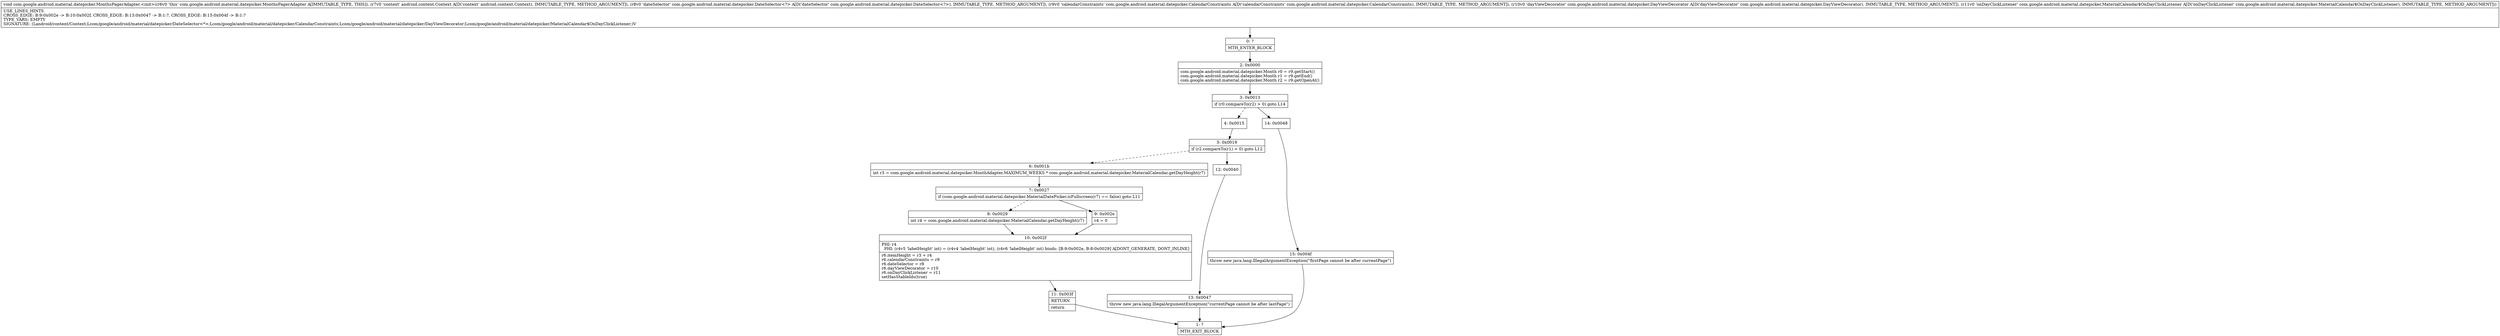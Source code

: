 digraph "CFG forcom.google.android.material.datepicker.MonthsPagerAdapter.\<init\>(Landroid\/content\/Context;Lcom\/google\/android\/material\/datepicker\/DateSelector;Lcom\/google\/android\/material\/datepicker\/CalendarConstraints;Lcom\/google\/android\/material\/datepicker\/DayViewDecorator;Lcom\/google\/android\/material\/datepicker\/MaterialCalendar$OnDayClickListener;)V" {
Node_0 [shape=record,label="{0\:\ ?|MTH_ENTER_BLOCK\l}"];
Node_2 [shape=record,label="{2\:\ 0x0000|com.google.android.material.datepicker.Month r0 = r9.getStart()\lcom.google.android.material.datepicker.Month r1 = r9.getEnd()\lcom.google.android.material.datepicker.Month r2 = r9.getOpenAt()\l}"];
Node_3 [shape=record,label="{3\:\ 0x0013|if (r0.compareTo(r2) \> 0) goto L14\l}"];
Node_4 [shape=record,label="{4\:\ 0x0015}"];
Node_5 [shape=record,label="{5\:\ 0x0019|if (r2.compareTo(r1) \> 0) goto L12\l}"];
Node_6 [shape=record,label="{6\:\ 0x001b|int r3 = com.google.android.material.datepicker.MonthAdapter.MAXIMUM_WEEKS * com.google.android.material.datepicker.MaterialCalendar.getDayHeight(r7)\l}"];
Node_7 [shape=record,label="{7\:\ 0x0027|if (com.google.android.material.datepicker.MaterialDatePicker.isFullscreen(r7) == false) goto L11\l}"];
Node_8 [shape=record,label="{8\:\ 0x0029|int r4 = com.google.android.material.datepicker.MaterialCalendar.getDayHeight(r7)\l}"];
Node_10 [shape=record,label="{10\:\ 0x002f|PHI: r4 \l  PHI: (r4v5 'labelHeight' int) = (r4v4 'labelHeight' int), (r4v6 'labelHeight' int) binds: [B:9:0x002e, B:8:0x0029] A[DONT_GENERATE, DONT_INLINE]\l|r6.itemHeight = r3 + r4\lr6.calendarConstraints = r9\lr6.dateSelector = r8\lr6.dayViewDecorator = r10\lr6.onDayClickListener = r11\lsetHasStableIds(true)\l}"];
Node_11 [shape=record,label="{11\:\ 0x003f|RETURN\l|return\l}"];
Node_1 [shape=record,label="{1\:\ ?|MTH_EXIT_BLOCK\l}"];
Node_9 [shape=record,label="{9\:\ 0x002e|r4 = 0\l}"];
Node_12 [shape=record,label="{12\:\ 0x0040}"];
Node_13 [shape=record,label="{13\:\ 0x0047|throw new java.lang.IllegalArgumentException(\"currentPage cannot be after lastPage\")\l}"];
Node_14 [shape=record,label="{14\:\ 0x0048}"];
Node_15 [shape=record,label="{15\:\ 0x004f|throw new java.lang.IllegalArgumentException(\"firstPage cannot be after currentPage\")\l}"];
MethodNode[shape=record,label="{void com.google.android.material.datepicker.MonthsPagerAdapter.\<init\>((r6v0 'this' com.google.android.material.datepicker.MonthsPagerAdapter A[IMMUTABLE_TYPE, THIS]), (r7v0 'context' android.content.Context A[D('context' android.content.Context), IMMUTABLE_TYPE, METHOD_ARGUMENT]), (r8v0 'dateSelector' com.google.android.material.datepicker.DateSelector\<?\> A[D('dateSelector' com.google.android.material.datepicker.DateSelector\<?\>), IMMUTABLE_TYPE, METHOD_ARGUMENT]), (r9v0 'calendarConstraints' com.google.android.material.datepicker.CalendarConstraints A[D('calendarConstraints' com.google.android.material.datepicker.CalendarConstraints), IMMUTABLE_TYPE, METHOD_ARGUMENT]), (r10v0 'dayViewDecorator' com.google.android.material.datepicker.DayViewDecorator A[D('dayViewDecorator' com.google.android.material.datepicker.DayViewDecorator), IMMUTABLE_TYPE, METHOD_ARGUMENT]), (r11v0 'onDayClickListener' com.google.android.material.datepicker.MaterialCalendar$OnDayClickListener A[D('onDayClickListener' com.google.android.material.datepicker.MaterialCalendar$OnDayClickListener), IMMUTABLE_TYPE, METHOD_ARGUMENT]))  | USE_LINES_HINTS\lCROSS_EDGE: B:9:0x002e \-\> B:10:0x002f, CROSS_EDGE: B:13:0x0047 \-\> B:1:?, CROSS_EDGE: B:15:0x004f \-\> B:1:?\lTYPE_VARS: EMPTY\lSIGNATURE: (Landroid\/content\/Context;Lcom\/google\/android\/material\/datepicker\/DateSelector\<*\>;Lcom\/google\/android\/material\/datepicker\/CalendarConstraints;Lcom\/google\/android\/material\/datepicker\/DayViewDecorator;Lcom\/google\/android\/material\/datepicker\/MaterialCalendar$OnDayClickListener;)V\l}"];
MethodNode -> Node_0;Node_0 -> Node_2;
Node_2 -> Node_3;
Node_3 -> Node_4[style=dashed];
Node_3 -> Node_14;
Node_4 -> Node_5;
Node_5 -> Node_6[style=dashed];
Node_5 -> Node_12;
Node_6 -> Node_7;
Node_7 -> Node_8[style=dashed];
Node_7 -> Node_9;
Node_8 -> Node_10;
Node_10 -> Node_11;
Node_11 -> Node_1;
Node_9 -> Node_10;
Node_12 -> Node_13;
Node_13 -> Node_1;
Node_14 -> Node_15;
Node_15 -> Node_1;
}

